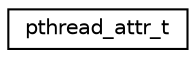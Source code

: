 digraph "Graphical Class Hierarchy"
{
 // LATEX_PDF_SIZE
  edge [fontname="Helvetica",fontsize="10",labelfontname="Helvetica",labelfontsize="10"];
  node [fontname="Helvetica",fontsize="10",shape=record];
  rankdir="LR";
  Node0 [label="pthread_attr_t",height=0.2,width=0.4,color="black", fillcolor="white", style="filled",URL="$structpthread__attr__t.html",tooltip="An attribute set to supply to pthread_create()"];
}
